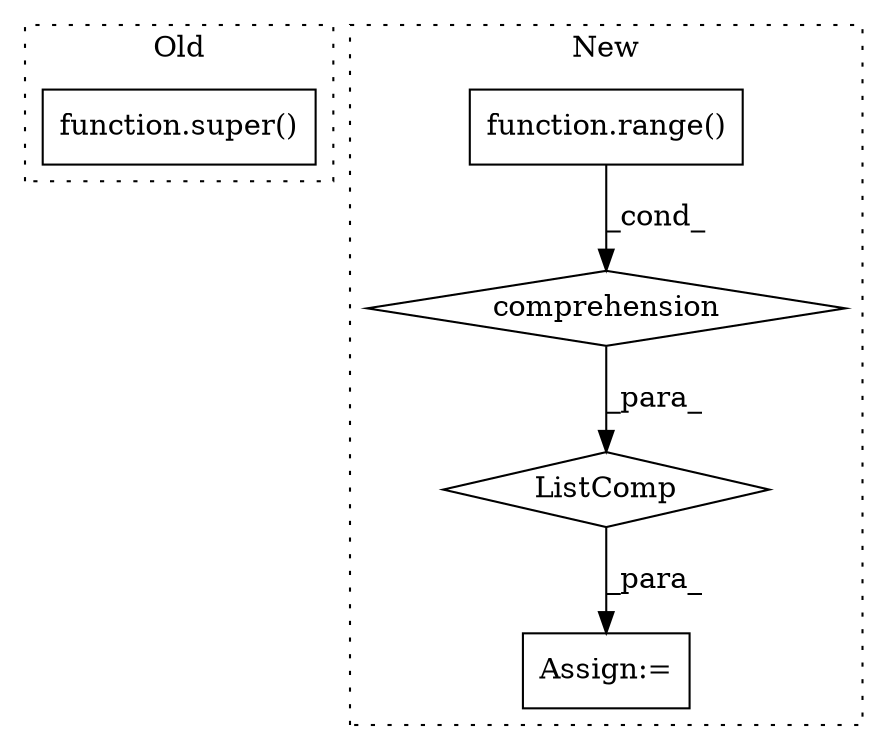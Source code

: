 digraph G {
subgraph cluster0 {
1 [label="function.super()" a="75" s="1612,1636" l="6,1" shape="box"];
label = "Old";
style="dotted";
}
subgraph cluster1 {
2 [label="ListComp" a="106" s="3210" l="362" shape="diamond"];
3 [label="comprehension" a="45" s="3538" l="3" shape="diamond"];
4 [label="Assign:=" a="68" s="3207" l="3" shape="box"];
5 [label="function.range()" a="75" s="3547,3561" l="6,1" shape="box"];
label = "New";
style="dotted";
}
2 -> 4 [label="_para_"];
3 -> 2 [label="_para_"];
5 -> 3 [label="_cond_"];
}